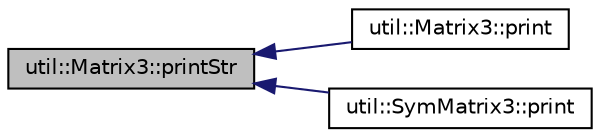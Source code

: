 digraph "util::Matrix3::printStr"
{
  edge [fontname="Helvetica",fontsize="10",labelfontname="Helvetica",labelfontsize="10"];
  node [fontname="Helvetica",fontsize="10",shape=record];
  rankdir="LR";
  Node32 [label="util::Matrix3::printStr",height=0.2,width=0.4,color="black", fillcolor="grey75", style="filled", fontcolor="black"];
  Node32 -> Node33 [dir="back",color="midnightblue",fontsize="10",style="solid",fontname="Helvetica"];
  Node33 [label="util::Matrix3::print",height=0.2,width=0.4,color="black", fillcolor="white", style="filled",URL="$structutil_1_1Matrix3.html#a701dced1ea6b35c1e624251368a89d6e",tooltip="Prints the information. "];
  Node32 -> Node34 [dir="back",color="midnightblue",fontsize="10",style="solid",fontname="Helvetica"];
  Node34 [label="util::SymMatrix3::print",height=0.2,width=0.4,color="black", fillcolor="white", style="filled",URL="$structutil_1_1SymMatrix3.html#a4fbe8430449b451a11b15f6993a72a03",tooltip="Prints the information. "];
}
